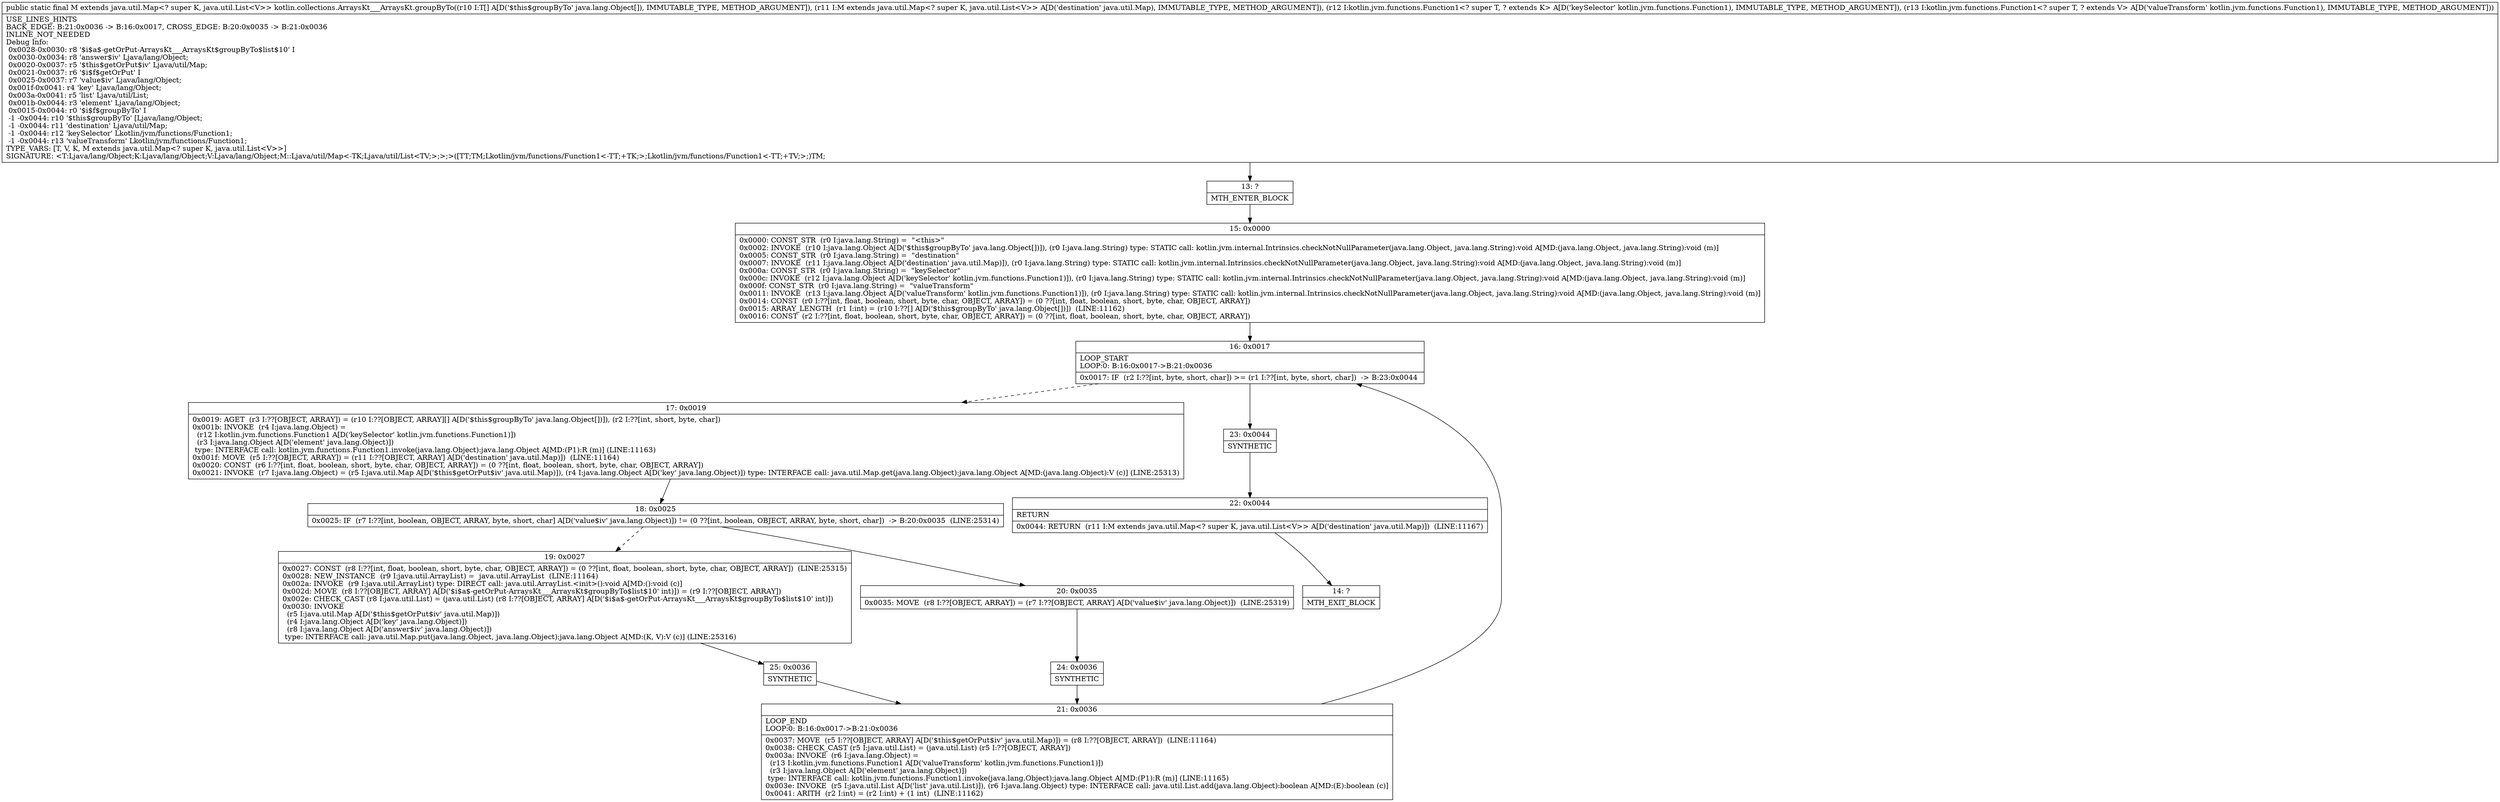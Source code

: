 digraph "CFG forkotlin.collections.ArraysKt___ArraysKt.groupByTo([Ljava\/lang\/Object;Ljava\/util\/Map;Lkotlin\/jvm\/functions\/Function1;Lkotlin\/jvm\/functions\/Function1;)Ljava\/util\/Map;" {
Node_13 [shape=record,label="{13\:\ ?|MTH_ENTER_BLOCK\l}"];
Node_15 [shape=record,label="{15\:\ 0x0000|0x0000: CONST_STR  (r0 I:java.lang.String) =  \"\<this\>\" \l0x0002: INVOKE  (r10 I:java.lang.Object A[D('$this$groupByTo' java.lang.Object[])]), (r0 I:java.lang.String) type: STATIC call: kotlin.jvm.internal.Intrinsics.checkNotNullParameter(java.lang.Object, java.lang.String):void A[MD:(java.lang.Object, java.lang.String):void (m)]\l0x0005: CONST_STR  (r0 I:java.lang.String) =  \"destination\" \l0x0007: INVOKE  (r11 I:java.lang.Object A[D('destination' java.util.Map)]), (r0 I:java.lang.String) type: STATIC call: kotlin.jvm.internal.Intrinsics.checkNotNullParameter(java.lang.Object, java.lang.String):void A[MD:(java.lang.Object, java.lang.String):void (m)]\l0x000a: CONST_STR  (r0 I:java.lang.String) =  \"keySelector\" \l0x000c: INVOKE  (r12 I:java.lang.Object A[D('keySelector' kotlin.jvm.functions.Function1)]), (r0 I:java.lang.String) type: STATIC call: kotlin.jvm.internal.Intrinsics.checkNotNullParameter(java.lang.Object, java.lang.String):void A[MD:(java.lang.Object, java.lang.String):void (m)]\l0x000f: CONST_STR  (r0 I:java.lang.String) =  \"valueTransform\" \l0x0011: INVOKE  (r13 I:java.lang.Object A[D('valueTransform' kotlin.jvm.functions.Function1)]), (r0 I:java.lang.String) type: STATIC call: kotlin.jvm.internal.Intrinsics.checkNotNullParameter(java.lang.Object, java.lang.String):void A[MD:(java.lang.Object, java.lang.String):void (m)]\l0x0014: CONST  (r0 I:??[int, float, boolean, short, byte, char, OBJECT, ARRAY]) = (0 ??[int, float, boolean, short, byte, char, OBJECT, ARRAY]) \l0x0015: ARRAY_LENGTH  (r1 I:int) = (r10 I:??[] A[D('$this$groupByTo' java.lang.Object[])])  (LINE:11162)\l0x0016: CONST  (r2 I:??[int, float, boolean, short, byte, char, OBJECT, ARRAY]) = (0 ??[int, float, boolean, short, byte, char, OBJECT, ARRAY]) \l}"];
Node_16 [shape=record,label="{16\:\ 0x0017|LOOP_START\lLOOP:0: B:16:0x0017\-\>B:21:0x0036\l|0x0017: IF  (r2 I:??[int, byte, short, char]) \>= (r1 I:??[int, byte, short, char])  \-\> B:23:0x0044 \l}"];
Node_17 [shape=record,label="{17\:\ 0x0019|0x0019: AGET  (r3 I:??[OBJECT, ARRAY]) = (r10 I:??[OBJECT, ARRAY][] A[D('$this$groupByTo' java.lang.Object[])]), (r2 I:??[int, short, byte, char]) \l0x001b: INVOKE  (r4 I:java.lang.Object) = \l  (r12 I:kotlin.jvm.functions.Function1 A[D('keySelector' kotlin.jvm.functions.Function1)])\l  (r3 I:java.lang.Object A[D('element' java.lang.Object)])\l type: INTERFACE call: kotlin.jvm.functions.Function1.invoke(java.lang.Object):java.lang.Object A[MD:(P1):R (m)] (LINE:11163)\l0x001f: MOVE  (r5 I:??[OBJECT, ARRAY]) = (r11 I:??[OBJECT, ARRAY] A[D('destination' java.util.Map)])  (LINE:11164)\l0x0020: CONST  (r6 I:??[int, float, boolean, short, byte, char, OBJECT, ARRAY]) = (0 ??[int, float, boolean, short, byte, char, OBJECT, ARRAY]) \l0x0021: INVOKE  (r7 I:java.lang.Object) = (r5 I:java.util.Map A[D('$this$getOrPut$iv' java.util.Map)]), (r4 I:java.lang.Object A[D('key' java.lang.Object)]) type: INTERFACE call: java.util.Map.get(java.lang.Object):java.lang.Object A[MD:(java.lang.Object):V (c)] (LINE:25313)\l}"];
Node_18 [shape=record,label="{18\:\ 0x0025|0x0025: IF  (r7 I:??[int, boolean, OBJECT, ARRAY, byte, short, char] A[D('value$iv' java.lang.Object)]) != (0 ??[int, boolean, OBJECT, ARRAY, byte, short, char])  \-\> B:20:0x0035  (LINE:25314)\l}"];
Node_19 [shape=record,label="{19\:\ 0x0027|0x0027: CONST  (r8 I:??[int, float, boolean, short, byte, char, OBJECT, ARRAY]) = (0 ??[int, float, boolean, short, byte, char, OBJECT, ARRAY])  (LINE:25315)\l0x0028: NEW_INSTANCE  (r9 I:java.util.ArrayList) =  java.util.ArrayList  (LINE:11164)\l0x002a: INVOKE  (r9 I:java.util.ArrayList) type: DIRECT call: java.util.ArrayList.\<init\>():void A[MD:():void (c)]\l0x002d: MOVE  (r8 I:??[OBJECT, ARRAY] A[D('$i$a$\-getOrPut\-ArraysKt___ArraysKt$groupByTo$list$10' int)]) = (r9 I:??[OBJECT, ARRAY]) \l0x002e: CHECK_CAST (r8 I:java.util.List) = (java.util.List) (r8 I:??[OBJECT, ARRAY] A[D('$i$a$\-getOrPut\-ArraysKt___ArraysKt$groupByTo$list$10' int)]) \l0x0030: INVOKE  \l  (r5 I:java.util.Map A[D('$this$getOrPut$iv' java.util.Map)])\l  (r4 I:java.lang.Object A[D('key' java.lang.Object)])\l  (r8 I:java.lang.Object A[D('answer$iv' java.lang.Object)])\l type: INTERFACE call: java.util.Map.put(java.lang.Object, java.lang.Object):java.lang.Object A[MD:(K, V):V (c)] (LINE:25316)\l}"];
Node_25 [shape=record,label="{25\:\ 0x0036|SYNTHETIC\l}"];
Node_21 [shape=record,label="{21\:\ 0x0036|LOOP_END\lLOOP:0: B:16:0x0017\-\>B:21:0x0036\l|0x0037: MOVE  (r5 I:??[OBJECT, ARRAY] A[D('$this$getOrPut$iv' java.util.Map)]) = (r8 I:??[OBJECT, ARRAY])  (LINE:11164)\l0x0038: CHECK_CAST (r5 I:java.util.List) = (java.util.List) (r5 I:??[OBJECT, ARRAY]) \l0x003a: INVOKE  (r6 I:java.lang.Object) = \l  (r13 I:kotlin.jvm.functions.Function1 A[D('valueTransform' kotlin.jvm.functions.Function1)])\l  (r3 I:java.lang.Object A[D('element' java.lang.Object)])\l type: INTERFACE call: kotlin.jvm.functions.Function1.invoke(java.lang.Object):java.lang.Object A[MD:(P1):R (m)] (LINE:11165)\l0x003e: INVOKE  (r5 I:java.util.List A[D('list' java.util.List)]), (r6 I:java.lang.Object) type: INTERFACE call: java.util.List.add(java.lang.Object):boolean A[MD:(E):boolean (c)]\l0x0041: ARITH  (r2 I:int) = (r2 I:int) + (1 int)  (LINE:11162)\l}"];
Node_20 [shape=record,label="{20\:\ 0x0035|0x0035: MOVE  (r8 I:??[OBJECT, ARRAY]) = (r7 I:??[OBJECT, ARRAY] A[D('value$iv' java.lang.Object)])  (LINE:25319)\l}"];
Node_24 [shape=record,label="{24\:\ 0x0036|SYNTHETIC\l}"];
Node_23 [shape=record,label="{23\:\ 0x0044|SYNTHETIC\l}"];
Node_22 [shape=record,label="{22\:\ 0x0044|RETURN\l|0x0044: RETURN  (r11 I:M extends java.util.Map\<? super K, java.util.List\<V\>\> A[D('destination' java.util.Map)])  (LINE:11167)\l}"];
Node_14 [shape=record,label="{14\:\ ?|MTH_EXIT_BLOCK\l}"];
MethodNode[shape=record,label="{public static final M extends java.util.Map\<? super K, java.util.List\<V\>\> kotlin.collections.ArraysKt___ArraysKt.groupByTo((r10 I:T[] A[D('$this$groupByTo' java.lang.Object[]), IMMUTABLE_TYPE, METHOD_ARGUMENT]), (r11 I:M extends java.util.Map\<? super K, java.util.List\<V\>\> A[D('destination' java.util.Map), IMMUTABLE_TYPE, METHOD_ARGUMENT]), (r12 I:kotlin.jvm.functions.Function1\<? super T, ? extends K\> A[D('keySelector' kotlin.jvm.functions.Function1), IMMUTABLE_TYPE, METHOD_ARGUMENT]), (r13 I:kotlin.jvm.functions.Function1\<? super T, ? extends V\> A[D('valueTransform' kotlin.jvm.functions.Function1), IMMUTABLE_TYPE, METHOD_ARGUMENT]))  | USE_LINES_HINTS\lBACK_EDGE: B:21:0x0036 \-\> B:16:0x0017, CROSS_EDGE: B:20:0x0035 \-\> B:21:0x0036\lINLINE_NOT_NEEDED\lDebug Info:\l  0x0028\-0x0030: r8 '$i$a$\-getOrPut\-ArraysKt___ArraysKt$groupByTo$list$10' I\l  0x0030\-0x0034: r8 'answer$iv' Ljava\/lang\/Object;\l  0x0020\-0x0037: r5 '$this$getOrPut$iv' Ljava\/util\/Map;\l  0x0021\-0x0037: r6 '$i$f$getOrPut' I\l  0x0025\-0x0037: r7 'value$iv' Ljava\/lang\/Object;\l  0x001f\-0x0041: r4 'key' Ljava\/lang\/Object;\l  0x003a\-0x0041: r5 'list' Ljava\/util\/List;\l  0x001b\-0x0044: r3 'element' Ljava\/lang\/Object;\l  0x0015\-0x0044: r0 '$i$f$groupByTo' I\l  \-1 \-0x0044: r10 '$this$groupByTo' [Ljava\/lang\/Object;\l  \-1 \-0x0044: r11 'destination' Ljava\/util\/Map;\l  \-1 \-0x0044: r12 'keySelector' Lkotlin\/jvm\/functions\/Function1;\l  \-1 \-0x0044: r13 'valueTransform' Lkotlin\/jvm\/functions\/Function1;\lTYPE_VARS: [T, V, K, M extends java.util.Map\<? super K, java.util.List\<V\>\>]\lSIGNATURE: \<T:Ljava\/lang\/Object;K:Ljava\/lang\/Object;V:Ljava\/lang\/Object;M::Ljava\/util\/Map\<\-TK;Ljava\/util\/List\<TV;\>;\>;\>([TT;TM;Lkotlin\/jvm\/functions\/Function1\<\-TT;+TK;\>;Lkotlin\/jvm\/functions\/Function1\<\-TT;+TV;\>;)TM;\l}"];
MethodNode -> Node_13;Node_13 -> Node_15;
Node_15 -> Node_16;
Node_16 -> Node_17[style=dashed];
Node_16 -> Node_23;
Node_17 -> Node_18;
Node_18 -> Node_19[style=dashed];
Node_18 -> Node_20;
Node_19 -> Node_25;
Node_25 -> Node_21;
Node_21 -> Node_16;
Node_20 -> Node_24;
Node_24 -> Node_21;
Node_23 -> Node_22;
Node_22 -> Node_14;
}

